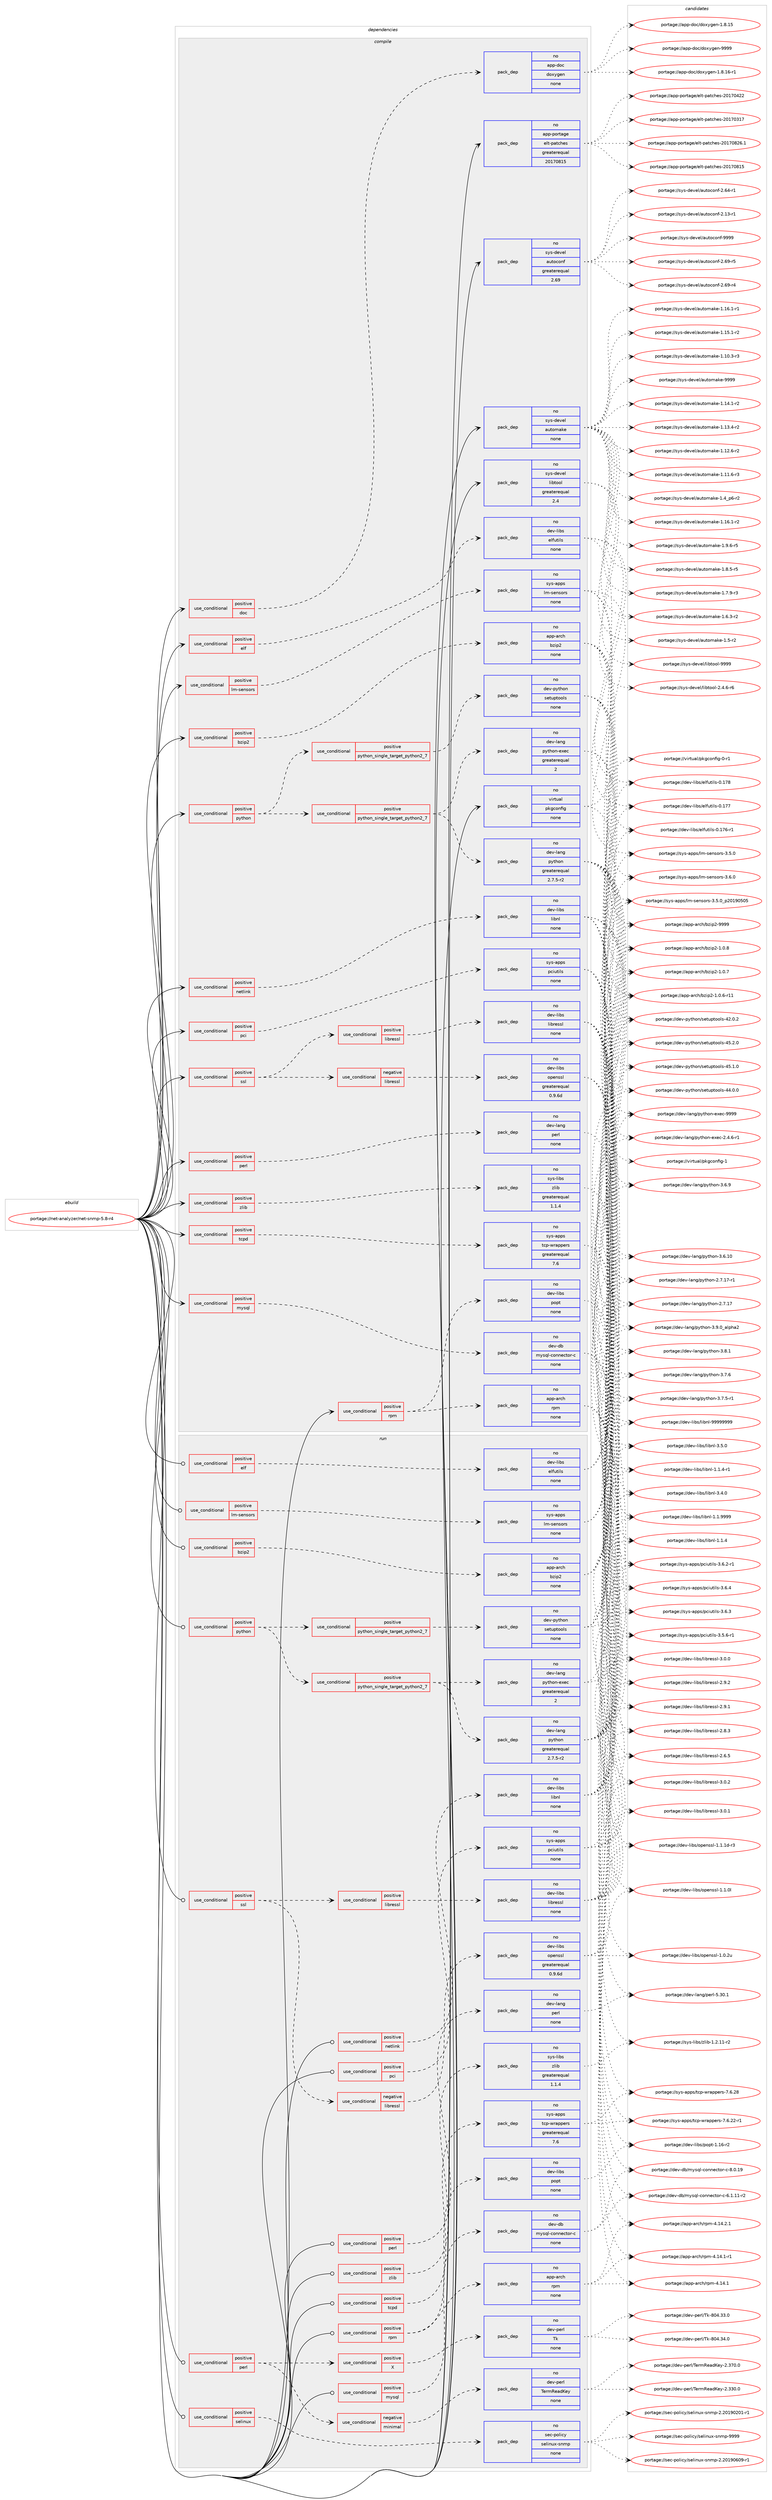 digraph prolog {

# *************
# Graph options
# *************

newrank=true;
concentrate=true;
compound=true;
graph [rankdir=LR,fontname=Helvetica,fontsize=10,ranksep=1.5];#, ranksep=2.5, nodesep=0.2];
edge  [arrowhead=vee];
node  [fontname=Helvetica,fontsize=10];

# **********
# The ebuild
# **********

subgraph cluster_leftcol {
color=gray;
rank=same;
label=<<i>ebuild</i>>;
id [label="portage://net-analyzer/net-snmp-5.8-r4", color=red, width=4, href="../net-analyzer/net-snmp-5.8-r4.svg"];
}

# ****************
# The dependencies
# ****************

subgraph cluster_midcol {
color=gray;
label=<<i>dependencies</i>>;
subgraph cluster_compile {
fillcolor="#eeeeee";
style=filled;
label=<<i>compile</i>>;
subgraph cond23680 {
dependency102732 [label=<<TABLE BORDER="0" CELLBORDER="1" CELLSPACING="0" CELLPADDING="4"><TR><TD ROWSPAN="3" CELLPADDING="10">use_conditional</TD></TR><TR><TD>positive</TD></TR><TR><TD>bzip2</TD></TR></TABLE>>, shape=none, color=red];
subgraph pack77183 {
dependency102733 [label=<<TABLE BORDER="0" CELLBORDER="1" CELLSPACING="0" CELLPADDING="4" WIDTH="220"><TR><TD ROWSPAN="6" CELLPADDING="30">pack_dep</TD></TR><TR><TD WIDTH="110">no</TD></TR><TR><TD>app-arch</TD></TR><TR><TD>bzip2</TD></TR><TR><TD>none</TD></TR><TR><TD></TD></TR></TABLE>>, shape=none, color=blue];
}
dependency102732:e -> dependency102733:w [weight=20,style="dashed",arrowhead="vee"];
}
id:e -> dependency102732:w [weight=20,style="solid",arrowhead="vee"];
subgraph cond23681 {
dependency102734 [label=<<TABLE BORDER="0" CELLBORDER="1" CELLSPACING="0" CELLPADDING="4"><TR><TD ROWSPAN="3" CELLPADDING="10">use_conditional</TD></TR><TR><TD>positive</TD></TR><TR><TD>doc</TD></TR></TABLE>>, shape=none, color=red];
subgraph pack77184 {
dependency102735 [label=<<TABLE BORDER="0" CELLBORDER="1" CELLSPACING="0" CELLPADDING="4" WIDTH="220"><TR><TD ROWSPAN="6" CELLPADDING="30">pack_dep</TD></TR><TR><TD WIDTH="110">no</TD></TR><TR><TD>app-doc</TD></TR><TR><TD>doxygen</TD></TR><TR><TD>none</TD></TR><TR><TD></TD></TR></TABLE>>, shape=none, color=blue];
}
dependency102734:e -> dependency102735:w [weight=20,style="dashed",arrowhead="vee"];
}
id:e -> dependency102734:w [weight=20,style="solid",arrowhead="vee"];
subgraph cond23682 {
dependency102736 [label=<<TABLE BORDER="0" CELLBORDER="1" CELLSPACING="0" CELLPADDING="4"><TR><TD ROWSPAN="3" CELLPADDING="10">use_conditional</TD></TR><TR><TD>positive</TD></TR><TR><TD>elf</TD></TR></TABLE>>, shape=none, color=red];
subgraph pack77185 {
dependency102737 [label=<<TABLE BORDER="0" CELLBORDER="1" CELLSPACING="0" CELLPADDING="4" WIDTH="220"><TR><TD ROWSPAN="6" CELLPADDING="30">pack_dep</TD></TR><TR><TD WIDTH="110">no</TD></TR><TR><TD>dev-libs</TD></TR><TR><TD>elfutils</TD></TR><TR><TD>none</TD></TR><TR><TD></TD></TR></TABLE>>, shape=none, color=blue];
}
dependency102736:e -> dependency102737:w [weight=20,style="dashed",arrowhead="vee"];
}
id:e -> dependency102736:w [weight=20,style="solid",arrowhead="vee"];
subgraph cond23683 {
dependency102738 [label=<<TABLE BORDER="0" CELLBORDER="1" CELLSPACING="0" CELLPADDING="4"><TR><TD ROWSPAN="3" CELLPADDING="10">use_conditional</TD></TR><TR><TD>positive</TD></TR><TR><TD>lm-sensors</TD></TR></TABLE>>, shape=none, color=red];
subgraph pack77186 {
dependency102739 [label=<<TABLE BORDER="0" CELLBORDER="1" CELLSPACING="0" CELLPADDING="4" WIDTH="220"><TR><TD ROWSPAN="6" CELLPADDING="30">pack_dep</TD></TR><TR><TD WIDTH="110">no</TD></TR><TR><TD>sys-apps</TD></TR><TR><TD>lm-sensors</TD></TR><TR><TD>none</TD></TR><TR><TD></TD></TR></TABLE>>, shape=none, color=blue];
}
dependency102738:e -> dependency102739:w [weight=20,style="dashed",arrowhead="vee"];
}
id:e -> dependency102738:w [weight=20,style="solid",arrowhead="vee"];
subgraph cond23684 {
dependency102740 [label=<<TABLE BORDER="0" CELLBORDER="1" CELLSPACING="0" CELLPADDING="4"><TR><TD ROWSPAN="3" CELLPADDING="10">use_conditional</TD></TR><TR><TD>positive</TD></TR><TR><TD>mysql</TD></TR></TABLE>>, shape=none, color=red];
subgraph pack77187 {
dependency102741 [label=<<TABLE BORDER="0" CELLBORDER="1" CELLSPACING="0" CELLPADDING="4" WIDTH="220"><TR><TD ROWSPAN="6" CELLPADDING="30">pack_dep</TD></TR><TR><TD WIDTH="110">no</TD></TR><TR><TD>dev-db</TD></TR><TR><TD>mysql-connector-c</TD></TR><TR><TD>none</TD></TR><TR><TD></TD></TR></TABLE>>, shape=none, color=blue];
}
dependency102740:e -> dependency102741:w [weight=20,style="dashed",arrowhead="vee"];
}
id:e -> dependency102740:w [weight=20,style="solid",arrowhead="vee"];
subgraph cond23685 {
dependency102742 [label=<<TABLE BORDER="0" CELLBORDER="1" CELLSPACING="0" CELLPADDING="4"><TR><TD ROWSPAN="3" CELLPADDING="10">use_conditional</TD></TR><TR><TD>positive</TD></TR><TR><TD>netlink</TD></TR></TABLE>>, shape=none, color=red];
subgraph pack77188 {
dependency102743 [label=<<TABLE BORDER="0" CELLBORDER="1" CELLSPACING="0" CELLPADDING="4" WIDTH="220"><TR><TD ROWSPAN="6" CELLPADDING="30">pack_dep</TD></TR><TR><TD WIDTH="110">no</TD></TR><TR><TD>dev-libs</TD></TR><TR><TD>libnl</TD></TR><TR><TD>none</TD></TR><TR><TD></TD></TR></TABLE>>, shape=none, color=blue];
}
dependency102742:e -> dependency102743:w [weight=20,style="dashed",arrowhead="vee"];
}
id:e -> dependency102742:w [weight=20,style="solid",arrowhead="vee"];
subgraph cond23686 {
dependency102744 [label=<<TABLE BORDER="0" CELLBORDER="1" CELLSPACING="0" CELLPADDING="4"><TR><TD ROWSPAN="3" CELLPADDING="10">use_conditional</TD></TR><TR><TD>positive</TD></TR><TR><TD>pci</TD></TR></TABLE>>, shape=none, color=red];
subgraph pack77189 {
dependency102745 [label=<<TABLE BORDER="0" CELLBORDER="1" CELLSPACING="0" CELLPADDING="4" WIDTH="220"><TR><TD ROWSPAN="6" CELLPADDING="30">pack_dep</TD></TR><TR><TD WIDTH="110">no</TD></TR><TR><TD>sys-apps</TD></TR><TR><TD>pciutils</TD></TR><TR><TD>none</TD></TR><TR><TD></TD></TR></TABLE>>, shape=none, color=blue];
}
dependency102744:e -> dependency102745:w [weight=20,style="dashed",arrowhead="vee"];
}
id:e -> dependency102744:w [weight=20,style="solid",arrowhead="vee"];
subgraph cond23687 {
dependency102746 [label=<<TABLE BORDER="0" CELLBORDER="1" CELLSPACING="0" CELLPADDING="4"><TR><TD ROWSPAN="3" CELLPADDING="10">use_conditional</TD></TR><TR><TD>positive</TD></TR><TR><TD>perl</TD></TR></TABLE>>, shape=none, color=red];
subgraph pack77190 {
dependency102747 [label=<<TABLE BORDER="0" CELLBORDER="1" CELLSPACING="0" CELLPADDING="4" WIDTH="220"><TR><TD ROWSPAN="6" CELLPADDING="30">pack_dep</TD></TR><TR><TD WIDTH="110">no</TD></TR><TR><TD>dev-lang</TD></TR><TR><TD>perl</TD></TR><TR><TD>none</TD></TR><TR><TD></TD></TR></TABLE>>, shape=none, color=blue];
}
dependency102746:e -> dependency102747:w [weight=20,style="dashed",arrowhead="vee"];
}
id:e -> dependency102746:w [weight=20,style="solid",arrowhead="vee"];
subgraph cond23688 {
dependency102748 [label=<<TABLE BORDER="0" CELLBORDER="1" CELLSPACING="0" CELLPADDING="4"><TR><TD ROWSPAN="3" CELLPADDING="10">use_conditional</TD></TR><TR><TD>positive</TD></TR><TR><TD>python</TD></TR></TABLE>>, shape=none, color=red];
subgraph cond23689 {
dependency102749 [label=<<TABLE BORDER="0" CELLBORDER="1" CELLSPACING="0" CELLPADDING="4"><TR><TD ROWSPAN="3" CELLPADDING="10">use_conditional</TD></TR><TR><TD>positive</TD></TR><TR><TD>python_single_target_python2_7</TD></TR></TABLE>>, shape=none, color=red];
subgraph pack77191 {
dependency102750 [label=<<TABLE BORDER="0" CELLBORDER="1" CELLSPACING="0" CELLPADDING="4" WIDTH="220"><TR><TD ROWSPAN="6" CELLPADDING="30">pack_dep</TD></TR><TR><TD WIDTH="110">no</TD></TR><TR><TD>dev-python</TD></TR><TR><TD>setuptools</TD></TR><TR><TD>none</TD></TR><TR><TD></TD></TR></TABLE>>, shape=none, color=blue];
}
dependency102749:e -> dependency102750:w [weight=20,style="dashed",arrowhead="vee"];
}
dependency102748:e -> dependency102749:w [weight=20,style="dashed",arrowhead="vee"];
subgraph cond23690 {
dependency102751 [label=<<TABLE BORDER="0" CELLBORDER="1" CELLSPACING="0" CELLPADDING="4"><TR><TD ROWSPAN="3" CELLPADDING="10">use_conditional</TD></TR><TR><TD>positive</TD></TR><TR><TD>python_single_target_python2_7</TD></TR></TABLE>>, shape=none, color=red];
subgraph pack77192 {
dependency102752 [label=<<TABLE BORDER="0" CELLBORDER="1" CELLSPACING="0" CELLPADDING="4" WIDTH="220"><TR><TD ROWSPAN="6" CELLPADDING="30">pack_dep</TD></TR><TR><TD WIDTH="110">no</TD></TR><TR><TD>dev-lang</TD></TR><TR><TD>python</TD></TR><TR><TD>greaterequal</TD></TR><TR><TD>2.7.5-r2</TD></TR></TABLE>>, shape=none, color=blue];
}
dependency102751:e -> dependency102752:w [weight=20,style="dashed",arrowhead="vee"];
subgraph pack77193 {
dependency102753 [label=<<TABLE BORDER="0" CELLBORDER="1" CELLSPACING="0" CELLPADDING="4" WIDTH="220"><TR><TD ROWSPAN="6" CELLPADDING="30">pack_dep</TD></TR><TR><TD WIDTH="110">no</TD></TR><TR><TD>dev-lang</TD></TR><TR><TD>python-exec</TD></TR><TR><TD>greaterequal</TD></TR><TR><TD>2</TD></TR></TABLE>>, shape=none, color=blue];
}
dependency102751:e -> dependency102753:w [weight=20,style="dashed",arrowhead="vee"];
}
dependency102748:e -> dependency102751:w [weight=20,style="dashed",arrowhead="vee"];
}
id:e -> dependency102748:w [weight=20,style="solid",arrowhead="vee"];
subgraph cond23691 {
dependency102754 [label=<<TABLE BORDER="0" CELLBORDER="1" CELLSPACING="0" CELLPADDING="4"><TR><TD ROWSPAN="3" CELLPADDING="10">use_conditional</TD></TR><TR><TD>positive</TD></TR><TR><TD>rpm</TD></TR></TABLE>>, shape=none, color=red];
subgraph pack77194 {
dependency102755 [label=<<TABLE BORDER="0" CELLBORDER="1" CELLSPACING="0" CELLPADDING="4" WIDTH="220"><TR><TD ROWSPAN="6" CELLPADDING="30">pack_dep</TD></TR><TR><TD WIDTH="110">no</TD></TR><TR><TD>app-arch</TD></TR><TR><TD>rpm</TD></TR><TR><TD>none</TD></TR><TR><TD></TD></TR></TABLE>>, shape=none, color=blue];
}
dependency102754:e -> dependency102755:w [weight=20,style="dashed",arrowhead="vee"];
subgraph pack77195 {
dependency102756 [label=<<TABLE BORDER="0" CELLBORDER="1" CELLSPACING="0" CELLPADDING="4" WIDTH="220"><TR><TD ROWSPAN="6" CELLPADDING="30">pack_dep</TD></TR><TR><TD WIDTH="110">no</TD></TR><TR><TD>dev-libs</TD></TR><TR><TD>popt</TD></TR><TR><TD>none</TD></TR><TR><TD></TD></TR></TABLE>>, shape=none, color=blue];
}
dependency102754:e -> dependency102756:w [weight=20,style="dashed",arrowhead="vee"];
}
id:e -> dependency102754:w [weight=20,style="solid",arrowhead="vee"];
subgraph cond23692 {
dependency102757 [label=<<TABLE BORDER="0" CELLBORDER="1" CELLSPACING="0" CELLPADDING="4"><TR><TD ROWSPAN="3" CELLPADDING="10">use_conditional</TD></TR><TR><TD>positive</TD></TR><TR><TD>ssl</TD></TR></TABLE>>, shape=none, color=red];
subgraph cond23693 {
dependency102758 [label=<<TABLE BORDER="0" CELLBORDER="1" CELLSPACING="0" CELLPADDING="4"><TR><TD ROWSPAN="3" CELLPADDING="10">use_conditional</TD></TR><TR><TD>negative</TD></TR><TR><TD>libressl</TD></TR></TABLE>>, shape=none, color=red];
subgraph pack77196 {
dependency102759 [label=<<TABLE BORDER="0" CELLBORDER="1" CELLSPACING="0" CELLPADDING="4" WIDTH="220"><TR><TD ROWSPAN="6" CELLPADDING="30">pack_dep</TD></TR><TR><TD WIDTH="110">no</TD></TR><TR><TD>dev-libs</TD></TR><TR><TD>openssl</TD></TR><TR><TD>greaterequal</TD></TR><TR><TD>0.9.6d</TD></TR></TABLE>>, shape=none, color=blue];
}
dependency102758:e -> dependency102759:w [weight=20,style="dashed",arrowhead="vee"];
}
dependency102757:e -> dependency102758:w [weight=20,style="dashed",arrowhead="vee"];
subgraph cond23694 {
dependency102760 [label=<<TABLE BORDER="0" CELLBORDER="1" CELLSPACING="0" CELLPADDING="4"><TR><TD ROWSPAN="3" CELLPADDING="10">use_conditional</TD></TR><TR><TD>positive</TD></TR><TR><TD>libressl</TD></TR></TABLE>>, shape=none, color=red];
subgraph pack77197 {
dependency102761 [label=<<TABLE BORDER="0" CELLBORDER="1" CELLSPACING="0" CELLPADDING="4" WIDTH="220"><TR><TD ROWSPAN="6" CELLPADDING="30">pack_dep</TD></TR><TR><TD WIDTH="110">no</TD></TR><TR><TD>dev-libs</TD></TR><TR><TD>libressl</TD></TR><TR><TD>none</TD></TR><TR><TD></TD></TR></TABLE>>, shape=none, color=blue];
}
dependency102760:e -> dependency102761:w [weight=20,style="dashed",arrowhead="vee"];
}
dependency102757:e -> dependency102760:w [weight=20,style="dashed",arrowhead="vee"];
}
id:e -> dependency102757:w [weight=20,style="solid",arrowhead="vee"];
subgraph cond23695 {
dependency102762 [label=<<TABLE BORDER="0" CELLBORDER="1" CELLSPACING="0" CELLPADDING="4"><TR><TD ROWSPAN="3" CELLPADDING="10">use_conditional</TD></TR><TR><TD>positive</TD></TR><TR><TD>tcpd</TD></TR></TABLE>>, shape=none, color=red];
subgraph pack77198 {
dependency102763 [label=<<TABLE BORDER="0" CELLBORDER="1" CELLSPACING="0" CELLPADDING="4" WIDTH="220"><TR><TD ROWSPAN="6" CELLPADDING="30">pack_dep</TD></TR><TR><TD WIDTH="110">no</TD></TR><TR><TD>sys-apps</TD></TR><TR><TD>tcp-wrappers</TD></TR><TR><TD>greaterequal</TD></TR><TR><TD>7.6</TD></TR></TABLE>>, shape=none, color=blue];
}
dependency102762:e -> dependency102763:w [weight=20,style="dashed",arrowhead="vee"];
}
id:e -> dependency102762:w [weight=20,style="solid",arrowhead="vee"];
subgraph cond23696 {
dependency102764 [label=<<TABLE BORDER="0" CELLBORDER="1" CELLSPACING="0" CELLPADDING="4"><TR><TD ROWSPAN="3" CELLPADDING="10">use_conditional</TD></TR><TR><TD>positive</TD></TR><TR><TD>zlib</TD></TR></TABLE>>, shape=none, color=red];
subgraph pack77199 {
dependency102765 [label=<<TABLE BORDER="0" CELLBORDER="1" CELLSPACING="0" CELLPADDING="4" WIDTH="220"><TR><TD ROWSPAN="6" CELLPADDING="30">pack_dep</TD></TR><TR><TD WIDTH="110">no</TD></TR><TR><TD>sys-libs</TD></TR><TR><TD>zlib</TD></TR><TR><TD>greaterequal</TD></TR><TR><TD>1.1.4</TD></TR></TABLE>>, shape=none, color=blue];
}
dependency102764:e -> dependency102765:w [weight=20,style="dashed",arrowhead="vee"];
}
id:e -> dependency102764:w [weight=20,style="solid",arrowhead="vee"];
subgraph pack77200 {
dependency102766 [label=<<TABLE BORDER="0" CELLBORDER="1" CELLSPACING="0" CELLPADDING="4" WIDTH="220"><TR><TD ROWSPAN="6" CELLPADDING="30">pack_dep</TD></TR><TR><TD WIDTH="110">no</TD></TR><TR><TD>app-portage</TD></TR><TR><TD>elt-patches</TD></TR><TR><TD>greaterequal</TD></TR><TR><TD>20170815</TD></TR></TABLE>>, shape=none, color=blue];
}
id:e -> dependency102766:w [weight=20,style="solid",arrowhead="vee"];
subgraph pack77201 {
dependency102767 [label=<<TABLE BORDER="0" CELLBORDER="1" CELLSPACING="0" CELLPADDING="4" WIDTH="220"><TR><TD ROWSPAN="6" CELLPADDING="30">pack_dep</TD></TR><TR><TD WIDTH="110">no</TD></TR><TR><TD>sys-devel</TD></TR><TR><TD>autoconf</TD></TR><TR><TD>greaterequal</TD></TR><TR><TD>2.69</TD></TR></TABLE>>, shape=none, color=blue];
}
id:e -> dependency102767:w [weight=20,style="solid",arrowhead="vee"];
subgraph pack77202 {
dependency102768 [label=<<TABLE BORDER="0" CELLBORDER="1" CELLSPACING="0" CELLPADDING="4" WIDTH="220"><TR><TD ROWSPAN="6" CELLPADDING="30">pack_dep</TD></TR><TR><TD WIDTH="110">no</TD></TR><TR><TD>sys-devel</TD></TR><TR><TD>automake</TD></TR><TR><TD>none</TD></TR><TR><TD></TD></TR></TABLE>>, shape=none, color=blue];
}
id:e -> dependency102768:w [weight=20,style="solid",arrowhead="vee"];
subgraph pack77203 {
dependency102769 [label=<<TABLE BORDER="0" CELLBORDER="1" CELLSPACING="0" CELLPADDING="4" WIDTH="220"><TR><TD ROWSPAN="6" CELLPADDING="30">pack_dep</TD></TR><TR><TD WIDTH="110">no</TD></TR><TR><TD>sys-devel</TD></TR><TR><TD>libtool</TD></TR><TR><TD>greaterequal</TD></TR><TR><TD>2.4</TD></TR></TABLE>>, shape=none, color=blue];
}
id:e -> dependency102769:w [weight=20,style="solid",arrowhead="vee"];
subgraph pack77204 {
dependency102770 [label=<<TABLE BORDER="0" CELLBORDER="1" CELLSPACING="0" CELLPADDING="4" WIDTH="220"><TR><TD ROWSPAN="6" CELLPADDING="30">pack_dep</TD></TR><TR><TD WIDTH="110">no</TD></TR><TR><TD>virtual</TD></TR><TR><TD>pkgconfig</TD></TR><TR><TD>none</TD></TR><TR><TD></TD></TR></TABLE>>, shape=none, color=blue];
}
id:e -> dependency102770:w [weight=20,style="solid",arrowhead="vee"];
}
subgraph cluster_compileandrun {
fillcolor="#eeeeee";
style=filled;
label=<<i>compile and run</i>>;
}
subgraph cluster_run {
fillcolor="#eeeeee";
style=filled;
label=<<i>run</i>>;
subgraph cond23697 {
dependency102771 [label=<<TABLE BORDER="0" CELLBORDER="1" CELLSPACING="0" CELLPADDING="4"><TR><TD ROWSPAN="3" CELLPADDING="10">use_conditional</TD></TR><TR><TD>positive</TD></TR><TR><TD>bzip2</TD></TR></TABLE>>, shape=none, color=red];
subgraph pack77205 {
dependency102772 [label=<<TABLE BORDER="0" CELLBORDER="1" CELLSPACING="0" CELLPADDING="4" WIDTH="220"><TR><TD ROWSPAN="6" CELLPADDING="30">pack_dep</TD></TR><TR><TD WIDTH="110">no</TD></TR><TR><TD>app-arch</TD></TR><TR><TD>bzip2</TD></TR><TR><TD>none</TD></TR><TR><TD></TD></TR></TABLE>>, shape=none, color=blue];
}
dependency102771:e -> dependency102772:w [weight=20,style="dashed",arrowhead="vee"];
}
id:e -> dependency102771:w [weight=20,style="solid",arrowhead="odot"];
subgraph cond23698 {
dependency102773 [label=<<TABLE BORDER="0" CELLBORDER="1" CELLSPACING="0" CELLPADDING="4"><TR><TD ROWSPAN="3" CELLPADDING="10">use_conditional</TD></TR><TR><TD>positive</TD></TR><TR><TD>elf</TD></TR></TABLE>>, shape=none, color=red];
subgraph pack77206 {
dependency102774 [label=<<TABLE BORDER="0" CELLBORDER="1" CELLSPACING="0" CELLPADDING="4" WIDTH="220"><TR><TD ROWSPAN="6" CELLPADDING="30">pack_dep</TD></TR><TR><TD WIDTH="110">no</TD></TR><TR><TD>dev-libs</TD></TR><TR><TD>elfutils</TD></TR><TR><TD>none</TD></TR><TR><TD></TD></TR></TABLE>>, shape=none, color=blue];
}
dependency102773:e -> dependency102774:w [weight=20,style="dashed",arrowhead="vee"];
}
id:e -> dependency102773:w [weight=20,style="solid",arrowhead="odot"];
subgraph cond23699 {
dependency102775 [label=<<TABLE BORDER="0" CELLBORDER="1" CELLSPACING="0" CELLPADDING="4"><TR><TD ROWSPAN="3" CELLPADDING="10">use_conditional</TD></TR><TR><TD>positive</TD></TR><TR><TD>lm-sensors</TD></TR></TABLE>>, shape=none, color=red];
subgraph pack77207 {
dependency102776 [label=<<TABLE BORDER="0" CELLBORDER="1" CELLSPACING="0" CELLPADDING="4" WIDTH="220"><TR><TD ROWSPAN="6" CELLPADDING="30">pack_dep</TD></TR><TR><TD WIDTH="110">no</TD></TR><TR><TD>sys-apps</TD></TR><TR><TD>lm-sensors</TD></TR><TR><TD>none</TD></TR><TR><TD></TD></TR></TABLE>>, shape=none, color=blue];
}
dependency102775:e -> dependency102776:w [weight=20,style="dashed",arrowhead="vee"];
}
id:e -> dependency102775:w [weight=20,style="solid",arrowhead="odot"];
subgraph cond23700 {
dependency102777 [label=<<TABLE BORDER="0" CELLBORDER="1" CELLSPACING="0" CELLPADDING="4"><TR><TD ROWSPAN="3" CELLPADDING="10">use_conditional</TD></TR><TR><TD>positive</TD></TR><TR><TD>mysql</TD></TR></TABLE>>, shape=none, color=red];
subgraph pack77208 {
dependency102778 [label=<<TABLE BORDER="0" CELLBORDER="1" CELLSPACING="0" CELLPADDING="4" WIDTH="220"><TR><TD ROWSPAN="6" CELLPADDING="30">pack_dep</TD></TR><TR><TD WIDTH="110">no</TD></TR><TR><TD>dev-db</TD></TR><TR><TD>mysql-connector-c</TD></TR><TR><TD>none</TD></TR><TR><TD></TD></TR></TABLE>>, shape=none, color=blue];
}
dependency102777:e -> dependency102778:w [weight=20,style="dashed",arrowhead="vee"];
}
id:e -> dependency102777:w [weight=20,style="solid",arrowhead="odot"];
subgraph cond23701 {
dependency102779 [label=<<TABLE BORDER="0" CELLBORDER="1" CELLSPACING="0" CELLPADDING="4"><TR><TD ROWSPAN="3" CELLPADDING="10">use_conditional</TD></TR><TR><TD>positive</TD></TR><TR><TD>netlink</TD></TR></TABLE>>, shape=none, color=red];
subgraph pack77209 {
dependency102780 [label=<<TABLE BORDER="0" CELLBORDER="1" CELLSPACING="0" CELLPADDING="4" WIDTH="220"><TR><TD ROWSPAN="6" CELLPADDING="30">pack_dep</TD></TR><TR><TD WIDTH="110">no</TD></TR><TR><TD>dev-libs</TD></TR><TR><TD>libnl</TD></TR><TR><TD>none</TD></TR><TR><TD></TD></TR></TABLE>>, shape=none, color=blue];
}
dependency102779:e -> dependency102780:w [weight=20,style="dashed",arrowhead="vee"];
}
id:e -> dependency102779:w [weight=20,style="solid",arrowhead="odot"];
subgraph cond23702 {
dependency102781 [label=<<TABLE BORDER="0" CELLBORDER="1" CELLSPACING="0" CELLPADDING="4"><TR><TD ROWSPAN="3" CELLPADDING="10">use_conditional</TD></TR><TR><TD>positive</TD></TR><TR><TD>pci</TD></TR></TABLE>>, shape=none, color=red];
subgraph pack77210 {
dependency102782 [label=<<TABLE BORDER="0" CELLBORDER="1" CELLSPACING="0" CELLPADDING="4" WIDTH="220"><TR><TD ROWSPAN="6" CELLPADDING="30">pack_dep</TD></TR><TR><TD WIDTH="110">no</TD></TR><TR><TD>sys-apps</TD></TR><TR><TD>pciutils</TD></TR><TR><TD>none</TD></TR><TR><TD></TD></TR></TABLE>>, shape=none, color=blue];
}
dependency102781:e -> dependency102782:w [weight=20,style="dashed",arrowhead="vee"];
}
id:e -> dependency102781:w [weight=20,style="solid",arrowhead="odot"];
subgraph cond23703 {
dependency102783 [label=<<TABLE BORDER="0" CELLBORDER="1" CELLSPACING="0" CELLPADDING="4"><TR><TD ROWSPAN="3" CELLPADDING="10">use_conditional</TD></TR><TR><TD>positive</TD></TR><TR><TD>perl</TD></TR></TABLE>>, shape=none, color=red];
subgraph cond23704 {
dependency102784 [label=<<TABLE BORDER="0" CELLBORDER="1" CELLSPACING="0" CELLPADDING="4"><TR><TD ROWSPAN="3" CELLPADDING="10">use_conditional</TD></TR><TR><TD>positive</TD></TR><TR><TD>X</TD></TR></TABLE>>, shape=none, color=red];
subgraph pack77211 {
dependency102785 [label=<<TABLE BORDER="0" CELLBORDER="1" CELLSPACING="0" CELLPADDING="4" WIDTH="220"><TR><TD ROWSPAN="6" CELLPADDING="30">pack_dep</TD></TR><TR><TD WIDTH="110">no</TD></TR><TR><TD>dev-perl</TD></TR><TR><TD>Tk</TD></TR><TR><TD>none</TD></TR><TR><TD></TD></TR></TABLE>>, shape=none, color=blue];
}
dependency102784:e -> dependency102785:w [weight=20,style="dashed",arrowhead="vee"];
}
dependency102783:e -> dependency102784:w [weight=20,style="dashed",arrowhead="vee"];
subgraph cond23705 {
dependency102786 [label=<<TABLE BORDER="0" CELLBORDER="1" CELLSPACING="0" CELLPADDING="4"><TR><TD ROWSPAN="3" CELLPADDING="10">use_conditional</TD></TR><TR><TD>negative</TD></TR><TR><TD>minimal</TD></TR></TABLE>>, shape=none, color=red];
subgraph pack77212 {
dependency102787 [label=<<TABLE BORDER="0" CELLBORDER="1" CELLSPACING="0" CELLPADDING="4" WIDTH="220"><TR><TD ROWSPAN="6" CELLPADDING="30">pack_dep</TD></TR><TR><TD WIDTH="110">no</TD></TR><TR><TD>dev-perl</TD></TR><TR><TD>TermReadKey</TD></TR><TR><TD>none</TD></TR><TR><TD></TD></TR></TABLE>>, shape=none, color=blue];
}
dependency102786:e -> dependency102787:w [weight=20,style="dashed",arrowhead="vee"];
}
dependency102783:e -> dependency102786:w [weight=20,style="dashed",arrowhead="vee"];
}
id:e -> dependency102783:w [weight=20,style="solid",arrowhead="odot"];
subgraph cond23706 {
dependency102788 [label=<<TABLE BORDER="0" CELLBORDER="1" CELLSPACING="0" CELLPADDING="4"><TR><TD ROWSPAN="3" CELLPADDING="10">use_conditional</TD></TR><TR><TD>positive</TD></TR><TR><TD>perl</TD></TR></TABLE>>, shape=none, color=red];
subgraph pack77213 {
dependency102789 [label=<<TABLE BORDER="0" CELLBORDER="1" CELLSPACING="0" CELLPADDING="4" WIDTH="220"><TR><TD ROWSPAN="6" CELLPADDING="30">pack_dep</TD></TR><TR><TD WIDTH="110">no</TD></TR><TR><TD>dev-lang</TD></TR><TR><TD>perl</TD></TR><TR><TD>none</TD></TR><TR><TD></TD></TR></TABLE>>, shape=none, color=blue];
}
dependency102788:e -> dependency102789:w [weight=20,style="dashed",arrowhead="vee"];
}
id:e -> dependency102788:w [weight=20,style="solid",arrowhead="odot"];
subgraph cond23707 {
dependency102790 [label=<<TABLE BORDER="0" CELLBORDER="1" CELLSPACING="0" CELLPADDING="4"><TR><TD ROWSPAN="3" CELLPADDING="10">use_conditional</TD></TR><TR><TD>positive</TD></TR><TR><TD>python</TD></TR></TABLE>>, shape=none, color=red];
subgraph cond23708 {
dependency102791 [label=<<TABLE BORDER="0" CELLBORDER="1" CELLSPACING="0" CELLPADDING="4"><TR><TD ROWSPAN="3" CELLPADDING="10">use_conditional</TD></TR><TR><TD>positive</TD></TR><TR><TD>python_single_target_python2_7</TD></TR></TABLE>>, shape=none, color=red];
subgraph pack77214 {
dependency102792 [label=<<TABLE BORDER="0" CELLBORDER="1" CELLSPACING="0" CELLPADDING="4" WIDTH="220"><TR><TD ROWSPAN="6" CELLPADDING="30">pack_dep</TD></TR><TR><TD WIDTH="110">no</TD></TR><TR><TD>dev-python</TD></TR><TR><TD>setuptools</TD></TR><TR><TD>none</TD></TR><TR><TD></TD></TR></TABLE>>, shape=none, color=blue];
}
dependency102791:e -> dependency102792:w [weight=20,style="dashed",arrowhead="vee"];
}
dependency102790:e -> dependency102791:w [weight=20,style="dashed",arrowhead="vee"];
subgraph cond23709 {
dependency102793 [label=<<TABLE BORDER="0" CELLBORDER="1" CELLSPACING="0" CELLPADDING="4"><TR><TD ROWSPAN="3" CELLPADDING="10">use_conditional</TD></TR><TR><TD>positive</TD></TR><TR><TD>python_single_target_python2_7</TD></TR></TABLE>>, shape=none, color=red];
subgraph pack77215 {
dependency102794 [label=<<TABLE BORDER="0" CELLBORDER="1" CELLSPACING="0" CELLPADDING="4" WIDTH="220"><TR><TD ROWSPAN="6" CELLPADDING="30">pack_dep</TD></TR><TR><TD WIDTH="110">no</TD></TR><TR><TD>dev-lang</TD></TR><TR><TD>python</TD></TR><TR><TD>greaterequal</TD></TR><TR><TD>2.7.5-r2</TD></TR></TABLE>>, shape=none, color=blue];
}
dependency102793:e -> dependency102794:w [weight=20,style="dashed",arrowhead="vee"];
subgraph pack77216 {
dependency102795 [label=<<TABLE BORDER="0" CELLBORDER="1" CELLSPACING="0" CELLPADDING="4" WIDTH="220"><TR><TD ROWSPAN="6" CELLPADDING="30">pack_dep</TD></TR><TR><TD WIDTH="110">no</TD></TR><TR><TD>dev-lang</TD></TR><TR><TD>python-exec</TD></TR><TR><TD>greaterequal</TD></TR><TR><TD>2</TD></TR></TABLE>>, shape=none, color=blue];
}
dependency102793:e -> dependency102795:w [weight=20,style="dashed",arrowhead="vee"];
}
dependency102790:e -> dependency102793:w [weight=20,style="dashed",arrowhead="vee"];
}
id:e -> dependency102790:w [weight=20,style="solid",arrowhead="odot"];
subgraph cond23710 {
dependency102796 [label=<<TABLE BORDER="0" CELLBORDER="1" CELLSPACING="0" CELLPADDING="4"><TR><TD ROWSPAN="3" CELLPADDING="10">use_conditional</TD></TR><TR><TD>positive</TD></TR><TR><TD>rpm</TD></TR></TABLE>>, shape=none, color=red];
subgraph pack77217 {
dependency102797 [label=<<TABLE BORDER="0" CELLBORDER="1" CELLSPACING="0" CELLPADDING="4" WIDTH="220"><TR><TD ROWSPAN="6" CELLPADDING="30">pack_dep</TD></TR><TR><TD WIDTH="110">no</TD></TR><TR><TD>app-arch</TD></TR><TR><TD>rpm</TD></TR><TR><TD>none</TD></TR><TR><TD></TD></TR></TABLE>>, shape=none, color=blue];
}
dependency102796:e -> dependency102797:w [weight=20,style="dashed",arrowhead="vee"];
subgraph pack77218 {
dependency102798 [label=<<TABLE BORDER="0" CELLBORDER="1" CELLSPACING="0" CELLPADDING="4" WIDTH="220"><TR><TD ROWSPAN="6" CELLPADDING="30">pack_dep</TD></TR><TR><TD WIDTH="110">no</TD></TR><TR><TD>dev-libs</TD></TR><TR><TD>popt</TD></TR><TR><TD>none</TD></TR><TR><TD></TD></TR></TABLE>>, shape=none, color=blue];
}
dependency102796:e -> dependency102798:w [weight=20,style="dashed",arrowhead="vee"];
}
id:e -> dependency102796:w [weight=20,style="solid",arrowhead="odot"];
subgraph cond23711 {
dependency102799 [label=<<TABLE BORDER="0" CELLBORDER="1" CELLSPACING="0" CELLPADDING="4"><TR><TD ROWSPAN="3" CELLPADDING="10">use_conditional</TD></TR><TR><TD>positive</TD></TR><TR><TD>selinux</TD></TR></TABLE>>, shape=none, color=red];
subgraph pack77219 {
dependency102800 [label=<<TABLE BORDER="0" CELLBORDER="1" CELLSPACING="0" CELLPADDING="4" WIDTH="220"><TR><TD ROWSPAN="6" CELLPADDING="30">pack_dep</TD></TR><TR><TD WIDTH="110">no</TD></TR><TR><TD>sec-policy</TD></TR><TR><TD>selinux-snmp</TD></TR><TR><TD>none</TD></TR><TR><TD></TD></TR></TABLE>>, shape=none, color=blue];
}
dependency102799:e -> dependency102800:w [weight=20,style="dashed",arrowhead="vee"];
}
id:e -> dependency102799:w [weight=20,style="solid",arrowhead="odot"];
subgraph cond23712 {
dependency102801 [label=<<TABLE BORDER="0" CELLBORDER="1" CELLSPACING="0" CELLPADDING="4"><TR><TD ROWSPAN="3" CELLPADDING="10">use_conditional</TD></TR><TR><TD>positive</TD></TR><TR><TD>ssl</TD></TR></TABLE>>, shape=none, color=red];
subgraph cond23713 {
dependency102802 [label=<<TABLE BORDER="0" CELLBORDER="1" CELLSPACING="0" CELLPADDING="4"><TR><TD ROWSPAN="3" CELLPADDING="10">use_conditional</TD></TR><TR><TD>negative</TD></TR><TR><TD>libressl</TD></TR></TABLE>>, shape=none, color=red];
subgraph pack77220 {
dependency102803 [label=<<TABLE BORDER="0" CELLBORDER="1" CELLSPACING="0" CELLPADDING="4" WIDTH="220"><TR><TD ROWSPAN="6" CELLPADDING="30">pack_dep</TD></TR><TR><TD WIDTH="110">no</TD></TR><TR><TD>dev-libs</TD></TR><TR><TD>openssl</TD></TR><TR><TD>greaterequal</TD></TR><TR><TD>0.9.6d</TD></TR></TABLE>>, shape=none, color=blue];
}
dependency102802:e -> dependency102803:w [weight=20,style="dashed",arrowhead="vee"];
}
dependency102801:e -> dependency102802:w [weight=20,style="dashed",arrowhead="vee"];
subgraph cond23714 {
dependency102804 [label=<<TABLE BORDER="0" CELLBORDER="1" CELLSPACING="0" CELLPADDING="4"><TR><TD ROWSPAN="3" CELLPADDING="10">use_conditional</TD></TR><TR><TD>positive</TD></TR><TR><TD>libressl</TD></TR></TABLE>>, shape=none, color=red];
subgraph pack77221 {
dependency102805 [label=<<TABLE BORDER="0" CELLBORDER="1" CELLSPACING="0" CELLPADDING="4" WIDTH="220"><TR><TD ROWSPAN="6" CELLPADDING="30">pack_dep</TD></TR><TR><TD WIDTH="110">no</TD></TR><TR><TD>dev-libs</TD></TR><TR><TD>libressl</TD></TR><TR><TD>none</TD></TR><TR><TD></TD></TR></TABLE>>, shape=none, color=blue];
}
dependency102804:e -> dependency102805:w [weight=20,style="dashed",arrowhead="vee"];
}
dependency102801:e -> dependency102804:w [weight=20,style="dashed",arrowhead="vee"];
}
id:e -> dependency102801:w [weight=20,style="solid",arrowhead="odot"];
subgraph cond23715 {
dependency102806 [label=<<TABLE BORDER="0" CELLBORDER="1" CELLSPACING="0" CELLPADDING="4"><TR><TD ROWSPAN="3" CELLPADDING="10">use_conditional</TD></TR><TR><TD>positive</TD></TR><TR><TD>tcpd</TD></TR></TABLE>>, shape=none, color=red];
subgraph pack77222 {
dependency102807 [label=<<TABLE BORDER="0" CELLBORDER="1" CELLSPACING="0" CELLPADDING="4" WIDTH="220"><TR><TD ROWSPAN="6" CELLPADDING="30">pack_dep</TD></TR><TR><TD WIDTH="110">no</TD></TR><TR><TD>sys-apps</TD></TR><TR><TD>tcp-wrappers</TD></TR><TR><TD>greaterequal</TD></TR><TR><TD>7.6</TD></TR></TABLE>>, shape=none, color=blue];
}
dependency102806:e -> dependency102807:w [weight=20,style="dashed",arrowhead="vee"];
}
id:e -> dependency102806:w [weight=20,style="solid",arrowhead="odot"];
subgraph cond23716 {
dependency102808 [label=<<TABLE BORDER="0" CELLBORDER="1" CELLSPACING="0" CELLPADDING="4"><TR><TD ROWSPAN="3" CELLPADDING="10">use_conditional</TD></TR><TR><TD>positive</TD></TR><TR><TD>zlib</TD></TR></TABLE>>, shape=none, color=red];
subgraph pack77223 {
dependency102809 [label=<<TABLE BORDER="0" CELLBORDER="1" CELLSPACING="0" CELLPADDING="4" WIDTH="220"><TR><TD ROWSPAN="6" CELLPADDING="30">pack_dep</TD></TR><TR><TD WIDTH="110">no</TD></TR><TR><TD>sys-libs</TD></TR><TR><TD>zlib</TD></TR><TR><TD>greaterequal</TD></TR><TR><TD>1.1.4</TD></TR></TABLE>>, shape=none, color=blue];
}
dependency102808:e -> dependency102809:w [weight=20,style="dashed",arrowhead="vee"];
}
id:e -> dependency102808:w [weight=20,style="solid",arrowhead="odot"];
}
}

# **************
# The candidates
# **************

subgraph cluster_choices {
rank=same;
color=gray;
label=<<i>candidates</i>>;

subgraph choice77183 {
color=black;
nodesep=1;
choice971121124597114991044798122105112504557575757 [label="portage://app-arch/bzip2-9999", color=red, width=4,href="../app-arch/bzip2-9999.svg"];
choice97112112459711499104479812210511250454946484656 [label="portage://app-arch/bzip2-1.0.8", color=red, width=4,href="../app-arch/bzip2-1.0.8.svg"];
choice97112112459711499104479812210511250454946484655 [label="portage://app-arch/bzip2-1.0.7", color=red, width=4,href="../app-arch/bzip2-1.0.7.svg"];
choice97112112459711499104479812210511250454946484654451144949 [label="portage://app-arch/bzip2-1.0.6-r11", color=red, width=4,href="../app-arch/bzip2-1.0.6-r11.svg"];
dependency102733:e -> choice971121124597114991044798122105112504557575757:w [style=dotted,weight="100"];
dependency102733:e -> choice97112112459711499104479812210511250454946484656:w [style=dotted,weight="100"];
dependency102733:e -> choice97112112459711499104479812210511250454946484655:w [style=dotted,weight="100"];
dependency102733:e -> choice97112112459711499104479812210511250454946484654451144949:w [style=dotted,weight="100"];
}
subgraph choice77184 {
color=black;
nodesep=1;
choice971121124510011199471001111201211031011104557575757 [label="portage://app-doc/doxygen-9999", color=red, width=4,href="../app-doc/doxygen-9999.svg"];
choice97112112451001119947100111120121103101110454946564649544511449 [label="portage://app-doc/doxygen-1.8.16-r1", color=red, width=4,href="../app-doc/doxygen-1.8.16-r1.svg"];
choice9711211245100111994710011112012110310111045494656464953 [label="portage://app-doc/doxygen-1.8.15", color=red, width=4,href="../app-doc/doxygen-1.8.15.svg"];
dependency102735:e -> choice971121124510011199471001111201211031011104557575757:w [style=dotted,weight="100"];
dependency102735:e -> choice97112112451001119947100111120121103101110454946564649544511449:w [style=dotted,weight="100"];
dependency102735:e -> choice9711211245100111994710011112012110310111045494656464953:w [style=dotted,weight="100"];
}
subgraph choice77185 {
color=black;
nodesep=1;
choice100101118451081059811547101108102117116105108115454846495556 [label="portage://dev-libs/elfutils-0.178", color=red, width=4,href="../dev-libs/elfutils-0.178.svg"];
choice100101118451081059811547101108102117116105108115454846495555 [label="portage://dev-libs/elfutils-0.177", color=red, width=4,href="../dev-libs/elfutils-0.177.svg"];
choice1001011184510810598115471011081021171161051081154548464955544511449 [label="portage://dev-libs/elfutils-0.176-r1", color=red, width=4,href="../dev-libs/elfutils-0.176-r1.svg"];
dependency102737:e -> choice100101118451081059811547101108102117116105108115454846495556:w [style=dotted,weight="100"];
dependency102737:e -> choice100101118451081059811547101108102117116105108115454846495555:w [style=dotted,weight="100"];
dependency102737:e -> choice1001011184510810598115471011081021171161051081154548464955544511449:w [style=dotted,weight="100"];
}
subgraph choice77186 {
color=black;
nodesep=1;
choice11512111545971121121154710810945115101110115111114115455146544648 [label="portage://sys-apps/lm-sensors-3.6.0", color=red, width=4,href="../sys-apps/lm-sensors-3.6.0.svg"];
choice11512111545971121121154710810945115101110115111114115455146534648951125048495748534853 [label="portage://sys-apps/lm-sensors-3.5.0_p20190505", color=red, width=4,href="../sys-apps/lm-sensors-3.5.0_p20190505.svg"];
choice11512111545971121121154710810945115101110115111114115455146534648 [label="portage://sys-apps/lm-sensors-3.5.0", color=red, width=4,href="../sys-apps/lm-sensors-3.5.0.svg"];
dependency102739:e -> choice11512111545971121121154710810945115101110115111114115455146544648:w [style=dotted,weight="100"];
dependency102739:e -> choice11512111545971121121154710810945115101110115111114115455146534648951125048495748534853:w [style=dotted,weight="100"];
dependency102739:e -> choice11512111545971121121154710810945115101110115111114115455146534648:w [style=dotted,weight="100"];
}
subgraph choice77187 {
color=black;
nodesep=1;
choice100101118451009847109121115113108459911111011010199116111114459945564648464957 [label="portage://dev-db/mysql-connector-c-8.0.19", color=red, width=4,href="../dev-db/mysql-connector-c-8.0.19.svg"];
choice1001011184510098471091211151131084599111110110101991161111144599455446494649494511450 [label="portage://dev-db/mysql-connector-c-6.1.11-r2", color=red, width=4,href="../dev-db/mysql-connector-c-6.1.11-r2.svg"];
dependency102741:e -> choice100101118451009847109121115113108459911111011010199116111114459945564648464957:w [style=dotted,weight="100"];
dependency102741:e -> choice1001011184510098471091211151131084599111110110101991161111144599455446494649494511450:w [style=dotted,weight="100"];
}
subgraph choice77188 {
color=black;
nodesep=1;
choice10010111845108105981154710810598110108455757575757575757 [label="portage://dev-libs/libnl-99999999", color=red, width=4,href="../dev-libs/libnl-99999999.svg"];
choice10010111845108105981154710810598110108455146534648 [label="portage://dev-libs/libnl-3.5.0", color=red, width=4,href="../dev-libs/libnl-3.5.0.svg"];
choice10010111845108105981154710810598110108455146524648 [label="portage://dev-libs/libnl-3.4.0", color=red, width=4,href="../dev-libs/libnl-3.4.0.svg"];
choice10010111845108105981154710810598110108454946494657575757 [label="portage://dev-libs/libnl-1.1.9999", color=red, width=4,href="../dev-libs/libnl-1.1.9999.svg"];
choice100101118451081059811547108105981101084549464946524511449 [label="portage://dev-libs/libnl-1.1.4-r1", color=red, width=4,href="../dev-libs/libnl-1.1.4-r1.svg"];
choice10010111845108105981154710810598110108454946494652 [label="portage://dev-libs/libnl-1.1.4", color=red, width=4,href="../dev-libs/libnl-1.1.4.svg"];
dependency102743:e -> choice10010111845108105981154710810598110108455757575757575757:w [style=dotted,weight="100"];
dependency102743:e -> choice10010111845108105981154710810598110108455146534648:w [style=dotted,weight="100"];
dependency102743:e -> choice10010111845108105981154710810598110108455146524648:w [style=dotted,weight="100"];
dependency102743:e -> choice10010111845108105981154710810598110108454946494657575757:w [style=dotted,weight="100"];
dependency102743:e -> choice100101118451081059811547108105981101084549464946524511449:w [style=dotted,weight="100"];
dependency102743:e -> choice10010111845108105981154710810598110108454946494652:w [style=dotted,weight="100"];
}
subgraph choice77189 {
color=black;
nodesep=1;
choice11512111545971121121154711299105117116105108115455146544652 [label="portage://sys-apps/pciutils-3.6.4", color=red, width=4,href="../sys-apps/pciutils-3.6.4.svg"];
choice11512111545971121121154711299105117116105108115455146544651 [label="portage://sys-apps/pciutils-3.6.3", color=red, width=4,href="../sys-apps/pciutils-3.6.3.svg"];
choice115121115459711211211547112991051171161051081154551465446504511449 [label="portage://sys-apps/pciutils-3.6.2-r1", color=red, width=4,href="../sys-apps/pciutils-3.6.2-r1.svg"];
choice115121115459711211211547112991051171161051081154551465346544511449 [label="portage://sys-apps/pciutils-3.5.6-r1", color=red, width=4,href="../sys-apps/pciutils-3.5.6-r1.svg"];
dependency102745:e -> choice11512111545971121121154711299105117116105108115455146544652:w [style=dotted,weight="100"];
dependency102745:e -> choice11512111545971121121154711299105117116105108115455146544651:w [style=dotted,weight="100"];
dependency102745:e -> choice115121115459711211211547112991051171161051081154551465446504511449:w [style=dotted,weight="100"];
dependency102745:e -> choice115121115459711211211547112991051171161051081154551465346544511449:w [style=dotted,weight="100"];
}
subgraph choice77190 {
color=black;
nodesep=1;
choice10010111845108971101034711210111410845534651484649 [label="portage://dev-lang/perl-5.30.1", color=red, width=4,href="../dev-lang/perl-5.30.1.svg"];
dependency102747:e -> choice10010111845108971101034711210111410845534651484649:w [style=dotted,weight="100"];
}
subgraph choice77191 {
color=black;
nodesep=1;
choice100101118451121211161041111104711510111611711211611111110811545525346504648 [label="portage://dev-python/setuptools-45.2.0", color=red, width=4,href="../dev-python/setuptools-45.2.0.svg"];
choice100101118451121211161041111104711510111611711211611111110811545525346494648 [label="portage://dev-python/setuptools-45.1.0", color=red, width=4,href="../dev-python/setuptools-45.1.0.svg"];
choice100101118451121211161041111104711510111611711211611111110811545525246484648 [label="portage://dev-python/setuptools-44.0.0", color=red, width=4,href="../dev-python/setuptools-44.0.0.svg"];
choice100101118451121211161041111104711510111611711211611111110811545525046484650 [label="portage://dev-python/setuptools-42.0.2", color=red, width=4,href="../dev-python/setuptools-42.0.2.svg"];
dependency102750:e -> choice100101118451121211161041111104711510111611711211611111110811545525346504648:w [style=dotted,weight="100"];
dependency102750:e -> choice100101118451121211161041111104711510111611711211611111110811545525346494648:w [style=dotted,weight="100"];
dependency102750:e -> choice100101118451121211161041111104711510111611711211611111110811545525246484648:w [style=dotted,weight="100"];
dependency102750:e -> choice100101118451121211161041111104711510111611711211611111110811545525046484650:w [style=dotted,weight="100"];
}
subgraph choice77192 {
color=black;
nodesep=1;
choice10010111845108971101034711212111610411111045514657464895971081121049750 [label="portage://dev-lang/python-3.9.0_alpha2", color=red, width=4,href="../dev-lang/python-3.9.0_alpha2.svg"];
choice100101118451089711010347112121116104111110455146564649 [label="portage://dev-lang/python-3.8.1", color=red, width=4,href="../dev-lang/python-3.8.1.svg"];
choice100101118451089711010347112121116104111110455146554654 [label="portage://dev-lang/python-3.7.6", color=red, width=4,href="../dev-lang/python-3.7.6.svg"];
choice1001011184510897110103471121211161041111104551465546534511449 [label="portage://dev-lang/python-3.7.5-r1", color=red, width=4,href="../dev-lang/python-3.7.5-r1.svg"];
choice100101118451089711010347112121116104111110455146544657 [label="portage://dev-lang/python-3.6.9", color=red, width=4,href="../dev-lang/python-3.6.9.svg"];
choice10010111845108971101034711212111610411111045514654464948 [label="portage://dev-lang/python-3.6.10", color=red, width=4,href="../dev-lang/python-3.6.10.svg"];
choice100101118451089711010347112121116104111110455046554649554511449 [label="portage://dev-lang/python-2.7.17-r1", color=red, width=4,href="../dev-lang/python-2.7.17-r1.svg"];
choice10010111845108971101034711212111610411111045504655464955 [label="portage://dev-lang/python-2.7.17", color=red, width=4,href="../dev-lang/python-2.7.17.svg"];
dependency102752:e -> choice10010111845108971101034711212111610411111045514657464895971081121049750:w [style=dotted,weight="100"];
dependency102752:e -> choice100101118451089711010347112121116104111110455146564649:w [style=dotted,weight="100"];
dependency102752:e -> choice100101118451089711010347112121116104111110455146554654:w [style=dotted,weight="100"];
dependency102752:e -> choice1001011184510897110103471121211161041111104551465546534511449:w [style=dotted,weight="100"];
dependency102752:e -> choice100101118451089711010347112121116104111110455146544657:w [style=dotted,weight="100"];
dependency102752:e -> choice10010111845108971101034711212111610411111045514654464948:w [style=dotted,weight="100"];
dependency102752:e -> choice100101118451089711010347112121116104111110455046554649554511449:w [style=dotted,weight="100"];
dependency102752:e -> choice10010111845108971101034711212111610411111045504655464955:w [style=dotted,weight="100"];
}
subgraph choice77193 {
color=black;
nodesep=1;
choice10010111845108971101034711212111610411111045101120101994557575757 [label="portage://dev-lang/python-exec-9999", color=red, width=4,href="../dev-lang/python-exec-9999.svg"];
choice10010111845108971101034711212111610411111045101120101994550465246544511449 [label="portage://dev-lang/python-exec-2.4.6-r1", color=red, width=4,href="../dev-lang/python-exec-2.4.6-r1.svg"];
dependency102753:e -> choice10010111845108971101034711212111610411111045101120101994557575757:w [style=dotted,weight="100"];
dependency102753:e -> choice10010111845108971101034711212111610411111045101120101994550465246544511449:w [style=dotted,weight="100"];
}
subgraph choice77194 {
color=black;
nodesep=1;
choice9711211245971149910447114112109455246495246504649 [label="portage://app-arch/rpm-4.14.2.1", color=red, width=4,href="../app-arch/rpm-4.14.2.1.svg"];
choice9711211245971149910447114112109455246495246494511449 [label="portage://app-arch/rpm-4.14.1-r1", color=red, width=4,href="../app-arch/rpm-4.14.1-r1.svg"];
choice971121124597114991044711411210945524649524649 [label="portage://app-arch/rpm-4.14.1", color=red, width=4,href="../app-arch/rpm-4.14.1.svg"];
dependency102755:e -> choice9711211245971149910447114112109455246495246504649:w [style=dotted,weight="100"];
dependency102755:e -> choice9711211245971149910447114112109455246495246494511449:w [style=dotted,weight="100"];
dependency102755:e -> choice971121124597114991044711411210945524649524649:w [style=dotted,weight="100"];
}
subgraph choice77195 {
color=black;
nodesep=1;
choice10010111845108105981154711211111211645494649544511450 [label="portage://dev-libs/popt-1.16-r2", color=red, width=4,href="../dev-libs/popt-1.16-r2.svg"];
dependency102756:e -> choice10010111845108105981154711211111211645494649544511450:w [style=dotted,weight="100"];
}
subgraph choice77196 {
color=black;
nodesep=1;
choice1001011184510810598115471111121011101151151084549464946491004511451 [label="portage://dev-libs/openssl-1.1.1d-r3", color=red, width=4,href="../dev-libs/openssl-1.1.1d-r3.svg"];
choice100101118451081059811547111112101110115115108454946494648108 [label="portage://dev-libs/openssl-1.1.0l", color=red, width=4,href="../dev-libs/openssl-1.1.0l.svg"];
choice100101118451081059811547111112101110115115108454946484650117 [label="portage://dev-libs/openssl-1.0.2u", color=red, width=4,href="../dev-libs/openssl-1.0.2u.svg"];
dependency102759:e -> choice1001011184510810598115471111121011101151151084549464946491004511451:w [style=dotted,weight="100"];
dependency102759:e -> choice100101118451081059811547111112101110115115108454946494648108:w [style=dotted,weight="100"];
dependency102759:e -> choice100101118451081059811547111112101110115115108454946484650117:w [style=dotted,weight="100"];
}
subgraph choice77197 {
color=black;
nodesep=1;
choice10010111845108105981154710810598114101115115108455146484650 [label="portage://dev-libs/libressl-3.0.2", color=red, width=4,href="../dev-libs/libressl-3.0.2.svg"];
choice10010111845108105981154710810598114101115115108455146484649 [label="portage://dev-libs/libressl-3.0.1", color=red, width=4,href="../dev-libs/libressl-3.0.1.svg"];
choice10010111845108105981154710810598114101115115108455146484648 [label="portage://dev-libs/libressl-3.0.0", color=red, width=4,href="../dev-libs/libressl-3.0.0.svg"];
choice10010111845108105981154710810598114101115115108455046574650 [label="portage://dev-libs/libressl-2.9.2", color=red, width=4,href="../dev-libs/libressl-2.9.2.svg"];
choice10010111845108105981154710810598114101115115108455046574649 [label="portage://dev-libs/libressl-2.9.1", color=red, width=4,href="../dev-libs/libressl-2.9.1.svg"];
choice10010111845108105981154710810598114101115115108455046564651 [label="portage://dev-libs/libressl-2.8.3", color=red, width=4,href="../dev-libs/libressl-2.8.3.svg"];
choice10010111845108105981154710810598114101115115108455046544653 [label="portage://dev-libs/libressl-2.6.5", color=red, width=4,href="../dev-libs/libressl-2.6.5.svg"];
dependency102761:e -> choice10010111845108105981154710810598114101115115108455146484650:w [style=dotted,weight="100"];
dependency102761:e -> choice10010111845108105981154710810598114101115115108455146484649:w [style=dotted,weight="100"];
dependency102761:e -> choice10010111845108105981154710810598114101115115108455146484648:w [style=dotted,weight="100"];
dependency102761:e -> choice10010111845108105981154710810598114101115115108455046574650:w [style=dotted,weight="100"];
dependency102761:e -> choice10010111845108105981154710810598114101115115108455046574649:w [style=dotted,weight="100"];
dependency102761:e -> choice10010111845108105981154710810598114101115115108455046564651:w [style=dotted,weight="100"];
dependency102761:e -> choice10010111845108105981154710810598114101115115108455046544653:w [style=dotted,weight="100"];
}
subgraph choice77198 {
color=black;
nodesep=1;
choice11512111545971121121154711699112451191149711211210111411545554654465056 [label="portage://sys-apps/tcp-wrappers-7.6.28", color=red, width=4,href="../sys-apps/tcp-wrappers-7.6.28.svg"];
choice115121115459711211211547116991124511911497112112101114115455546544650504511449 [label="portage://sys-apps/tcp-wrappers-7.6.22-r1", color=red, width=4,href="../sys-apps/tcp-wrappers-7.6.22-r1.svg"];
dependency102763:e -> choice11512111545971121121154711699112451191149711211210111411545554654465056:w [style=dotted,weight="100"];
dependency102763:e -> choice115121115459711211211547116991124511911497112112101114115455546544650504511449:w [style=dotted,weight="100"];
}
subgraph choice77199 {
color=black;
nodesep=1;
choice11512111545108105981154712210810598454946504649494511450 [label="portage://sys-libs/zlib-1.2.11-r2", color=red, width=4,href="../sys-libs/zlib-1.2.11-r2.svg"];
dependency102765:e -> choice11512111545108105981154712210810598454946504649494511450:w [style=dotted,weight="100"];
}
subgraph choice77200 {
color=black;
nodesep=1;
choice971121124511211111411697103101471011081164511297116991041011154550484955485650544649 [label="portage://app-portage/elt-patches-20170826.1", color=red, width=4,href="../app-portage/elt-patches-20170826.1.svg"];
choice97112112451121111141169710310147101108116451129711699104101115455048495548564953 [label="portage://app-portage/elt-patches-20170815", color=red, width=4,href="../app-portage/elt-patches-20170815.svg"];
choice97112112451121111141169710310147101108116451129711699104101115455048495548525050 [label="portage://app-portage/elt-patches-20170422", color=red, width=4,href="../app-portage/elt-patches-20170422.svg"];
choice97112112451121111141169710310147101108116451129711699104101115455048495548514955 [label="portage://app-portage/elt-patches-20170317", color=red, width=4,href="../app-portage/elt-patches-20170317.svg"];
dependency102766:e -> choice971121124511211111411697103101471011081164511297116991041011154550484955485650544649:w [style=dotted,weight="100"];
dependency102766:e -> choice97112112451121111141169710310147101108116451129711699104101115455048495548564953:w [style=dotted,weight="100"];
dependency102766:e -> choice97112112451121111141169710310147101108116451129711699104101115455048495548525050:w [style=dotted,weight="100"];
dependency102766:e -> choice97112112451121111141169710310147101108116451129711699104101115455048495548514955:w [style=dotted,weight="100"];
}
subgraph choice77201 {
color=black;
nodesep=1;
choice115121115451001011181011084797117116111991111101024557575757 [label="portage://sys-devel/autoconf-9999", color=red, width=4,href="../sys-devel/autoconf-9999.svg"];
choice1151211154510010111810110847971171161119911111010245504654574511453 [label="portage://sys-devel/autoconf-2.69-r5", color=red, width=4,href="../sys-devel/autoconf-2.69-r5.svg"];
choice1151211154510010111810110847971171161119911111010245504654574511452 [label="portage://sys-devel/autoconf-2.69-r4", color=red, width=4,href="../sys-devel/autoconf-2.69-r4.svg"];
choice1151211154510010111810110847971171161119911111010245504654524511449 [label="portage://sys-devel/autoconf-2.64-r1", color=red, width=4,href="../sys-devel/autoconf-2.64-r1.svg"];
choice1151211154510010111810110847971171161119911111010245504649514511449 [label="portage://sys-devel/autoconf-2.13-r1", color=red, width=4,href="../sys-devel/autoconf-2.13-r1.svg"];
dependency102767:e -> choice115121115451001011181011084797117116111991111101024557575757:w [style=dotted,weight="100"];
dependency102767:e -> choice1151211154510010111810110847971171161119911111010245504654574511453:w [style=dotted,weight="100"];
dependency102767:e -> choice1151211154510010111810110847971171161119911111010245504654574511452:w [style=dotted,weight="100"];
dependency102767:e -> choice1151211154510010111810110847971171161119911111010245504654524511449:w [style=dotted,weight="100"];
dependency102767:e -> choice1151211154510010111810110847971171161119911111010245504649514511449:w [style=dotted,weight="100"];
}
subgraph choice77202 {
color=black;
nodesep=1;
choice115121115451001011181011084797117116111109971071014557575757 [label="portage://sys-devel/automake-9999", color=red, width=4,href="../sys-devel/automake-9999.svg"];
choice115121115451001011181011084797117116111109971071014549465746544511453 [label="portage://sys-devel/automake-1.9.6-r5", color=red, width=4,href="../sys-devel/automake-1.9.6-r5.svg"];
choice115121115451001011181011084797117116111109971071014549465646534511453 [label="portage://sys-devel/automake-1.8.5-r5", color=red, width=4,href="../sys-devel/automake-1.8.5-r5.svg"];
choice115121115451001011181011084797117116111109971071014549465546574511451 [label="portage://sys-devel/automake-1.7.9-r3", color=red, width=4,href="../sys-devel/automake-1.7.9-r3.svg"];
choice115121115451001011181011084797117116111109971071014549465446514511450 [label="portage://sys-devel/automake-1.6.3-r2", color=red, width=4,href="../sys-devel/automake-1.6.3-r2.svg"];
choice11512111545100101118101108479711711611110997107101454946534511450 [label="portage://sys-devel/automake-1.5-r2", color=red, width=4,href="../sys-devel/automake-1.5-r2.svg"];
choice115121115451001011181011084797117116111109971071014549465295112544511450 [label="portage://sys-devel/automake-1.4_p6-r2", color=red, width=4,href="../sys-devel/automake-1.4_p6-r2.svg"];
choice11512111545100101118101108479711711611110997107101454946495446494511450 [label="portage://sys-devel/automake-1.16.1-r2", color=red, width=4,href="../sys-devel/automake-1.16.1-r2.svg"];
choice11512111545100101118101108479711711611110997107101454946495446494511449 [label="portage://sys-devel/automake-1.16.1-r1", color=red, width=4,href="../sys-devel/automake-1.16.1-r1.svg"];
choice11512111545100101118101108479711711611110997107101454946495346494511450 [label="portage://sys-devel/automake-1.15.1-r2", color=red, width=4,href="../sys-devel/automake-1.15.1-r2.svg"];
choice11512111545100101118101108479711711611110997107101454946495246494511450 [label="portage://sys-devel/automake-1.14.1-r2", color=red, width=4,href="../sys-devel/automake-1.14.1-r2.svg"];
choice11512111545100101118101108479711711611110997107101454946495146524511450 [label="portage://sys-devel/automake-1.13.4-r2", color=red, width=4,href="../sys-devel/automake-1.13.4-r2.svg"];
choice11512111545100101118101108479711711611110997107101454946495046544511450 [label="portage://sys-devel/automake-1.12.6-r2", color=red, width=4,href="../sys-devel/automake-1.12.6-r2.svg"];
choice11512111545100101118101108479711711611110997107101454946494946544511451 [label="portage://sys-devel/automake-1.11.6-r3", color=red, width=4,href="../sys-devel/automake-1.11.6-r3.svg"];
choice11512111545100101118101108479711711611110997107101454946494846514511451 [label="portage://sys-devel/automake-1.10.3-r3", color=red, width=4,href="../sys-devel/automake-1.10.3-r3.svg"];
dependency102768:e -> choice115121115451001011181011084797117116111109971071014557575757:w [style=dotted,weight="100"];
dependency102768:e -> choice115121115451001011181011084797117116111109971071014549465746544511453:w [style=dotted,weight="100"];
dependency102768:e -> choice115121115451001011181011084797117116111109971071014549465646534511453:w [style=dotted,weight="100"];
dependency102768:e -> choice115121115451001011181011084797117116111109971071014549465546574511451:w [style=dotted,weight="100"];
dependency102768:e -> choice115121115451001011181011084797117116111109971071014549465446514511450:w [style=dotted,weight="100"];
dependency102768:e -> choice11512111545100101118101108479711711611110997107101454946534511450:w [style=dotted,weight="100"];
dependency102768:e -> choice115121115451001011181011084797117116111109971071014549465295112544511450:w [style=dotted,weight="100"];
dependency102768:e -> choice11512111545100101118101108479711711611110997107101454946495446494511450:w [style=dotted,weight="100"];
dependency102768:e -> choice11512111545100101118101108479711711611110997107101454946495446494511449:w [style=dotted,weight="100"];
dependency102768:e -> choice11512111545100101118101108479711711611110997107101454946495346494511450:w [style=dotted,weight="100"];
dependency102768:e -> choice11512111545100101118101108479711711611110997107101454946495246494511450:w [style=dotted,weight="100"];
dependency102768:e -> choice11512111545100101118101108479711711611110997107101454946495146524511450:w [style=dotted,weight="100"];
dependency102768:e -> choice11512111545100101118101108479711711611110997107101454946495046544511450:w [style=dotted,weight="100"];
dependency102768:e -> choice11512111545100101118101108479711711611110997107101454946494946544511451:w [style=dotted,weight="100"];
dependency102768:e -> choice11512111545100101118101108479711711611110997107101454946494846514511451:w [style=dotted,weight="100"];
}
subgraph choice77203 {
color=black;
nodesep=1;
choice1151211154510010111810110847108105981161111111084557575757 [label="portage://sys-devel/libtool-9999", color=red, width=4,href="../sys-devel/libtool-9999.svg"];
choice1151211154510010111810110847108105981161111111084550465246544511454 [label="portage://sys-devel/libtool-2.4.6-r6", color=red, width=4,href="../sys-devel/libtool-2.4.6-r6.svg"];
dependency102769:e -> choice1151211154510010111810110847108105981161111111084557575757:w [style=dotted,weight="100"];
dependency102769:e -> choice1151211154510010111810110847108105981161111111084550465246544511454:w [style=dotted,weight="100"];
}
subgraph choice77204 {
color=black;
nodesep=1;
choice1181051141161179710847112107103991111101021051034549 [label="portage://virtual/pkgconfig-1", color=red, width=4,href="../virtual/pkgconfig-1.svg"];
choice11810511411611797108471121071039911111010210510345484511449 [label="portage://virtual/pkgconfig-0-r1", color=red, width=4,href="../virtual/pkgconfig-0-r1.svg"];
dependency102770:e -> choice1181051141161179710847112107103991111101021051034549:w [style=dotted,weight="100"];
dependency102770:e -> choice11810511411611797108471121071039911111010210510345484511449:w [style=dotted,weight="100"];
}
subgraph choice77205 {
color=black;
nodesep=1;
choice971121124597114991044798122105112504557575757 [label="portage://app-arch/bzip2-9999", color=red, width=4,href="../app-arch/bzip2-9999.svg"];
choice97112112459711499104479812210511250454946484656 [label="portage://app-arch/bzip2-1.0.8", color=red, width=4,href="../app-arch/bzip2-1.0.8.svg"];
choice97112112459711499104479812210511250454946484655 [label="portage://app-arch/bzip2-1.0.7", color=red, width=4,href="../app-arch/bzip2-1.0.7.svg"];
choice97112112459711499104479812210511250454946484654451144949 [label="portage://app-arch/bzip2-1.0.6-r11", color=red, width=4,href="../app-arch/bzip2-1.0.6-r11.svg"];
dependency102772:e -> choice971121124597114991044798122105112504557575757:w [style=dotted,weight="100"];
dependency102772:e -> choice97112112459711499104479812210511250454946484656:w [style=dotted,weight="100"];
dependency102772:e -> choice97112112459711499104479812210511250454946484655:w [style=dotted,weight="100"];
dependency102772:e -> choice97112112459711499104479812210511250454946484654451144949:w [style=dotted,weight="100"];
}
subgraph choice77206 {
color=black;
nodesep=1;
choice100101118451081059811547101108102117116105108115454846495556 [label="portage://dev-libs/elfutils-0.178", color=red, width=4,href="../dev-libs/elfutils-0.178.svg"];
choice100101118451081059811547101108102117116105108115454846495555 [label="portage://dev-libs/elfutils-0.177", color=red, width=4,href="../dev-libs/elfutils-0.177.svg"];
choice1001011184510810598115471011081021171161051081154548464955544511449 [label="portage://dev-libs/elfutils-0.176-r1", color=red, width=4,href="../dev-libs/elfutils-0.176-r1.svg"];
dependency102774:e -> choice100101118451081059811547101108102117116105108115454846495556:w [style=dotted,weight="100"];
dependency102774:e -> choice100101118451081059811547101108102117116105108115454846495555:w [style=dotted,weight="100"];
dependency102774:e -> choice1001011184510810598115471011081021171161051081154548464955544511449:w [style=dotted,weight="100"];
}
subgraph choice77207 {
color=black;
nodesep=1;
choice11512111545971121121154710810945115101110115111114115455146544648 [label="portage://sys-apps/lm-sensors-3.6.0", color=red, width=4,href="../sys-apps/lm-sensors-3.6.0.svg"];
choice11512111545971121121154710810945115101110115111114115455146534648951125048495748534853 [label="portage://sys-apps/lm-sensors-3.5.0_p20190505", color=red, width=4,href="../sys-apps/lm-sensors-3.5.0_p20190505.svg"];
choice11512111545971121121154710810945115101110115111114115455146534648 [label="portage://sys-apps/lm-sensors-3.5.0", color=red, width=4,href="../sys-apps/lm-sensors-3.5.0.svg"];
dependency102776:e -> choice11512111545971121121154710810945115101110115111114115455146544648:w [style=dotted,weight="100"];
dependency102776:e -> choice11512111545971121121154710810945115101110115111114115455146534648951125048495748534853:w [style=dotted,weight="100"];
dependency102776:e -> choice11512111545971121121154710810945115101110115111114115455146534648:w [style=dotted,weight="100"];
}
subgraph choice77208 {
color=black;
nodesep=1;
choice100101118451009847109121115113108459911111011010199116111114459945564648464957 [label="portage://dev-db/mysql-connector-c-8.0.19", color=red, width=4,href="../dev-db/mysql-connector-c-8.0.19.svg"];
choice1001011184510098471091211151131084599111110110101991161111144599455446494649494511450 [label="portage://dev-db/mysql-connector-c-6.1.11-r2", color=red, width=4,href="../dev-db/mysql-connector-c-6.1.11-r2.svg"];
dependency102778:e -> choice100101118451009847109121115113108459911111011010199116111114459945564648464957:w [style=dotted,weight="100"];
dependency102778:e -> choice1001011184510098471091211151131084599111110110101991161111144599455446494649494511450:w [style=dotted,weight="100"];
}
subgraph choice77209 {
color=black;
nodesep=1;
choice10010111845108105981154710810598110108455757575757575757 [label="portage://dev-libs/libnl-99999999", color=red, width=4,href="../dev-libs/libnl-99999999.svg"];
choice10010111845108105981154710810598110108455146534648 [label="portage://dev-libs/libnl-3.5.0", color=red, width=4,href="../dev-libs/libnl-3.5.0.svg"];
choice10010111845108105981154710810598110108455146524648 [label="portage://dev-libs/libnl-3.4.0", color=red, width=4,href="../dev-libs/libnl-3.4.0.svg"];
choice10010111845108105981154710810598110108454946494657575757 [label="portage://dev-libs/libnl-1.1.9999", color=red, width=4,href="../dev-libs/libnl-1.1.9999.svg"];
choice100101118451081059811547108105981101084549464946524511449 [label="portage://dev-libs/libnl-1.1.4-r1", color=red, width=4,href="../dev-libs/libnl-1.1.4-r1.svg"];
choice10010111845108105981154710810598110108454946494652 [label="portage://dev-libs/libnl-1.1.4", color=red, width=4,href="../dev-libs/libnl-1.1.4.svg"];
dependency102780:e -> choice10010111845108105981154710810598110108455757575757575757:w [style=dotted,weight="100"];
dependency102780:e -> choice10010111845108105981154710810598110108455146534648:w [style=dotted,weight="100"];
dependency102780:e -> choice10010111845108105981154710810598110108455146524648:w [style=dotted,weight="100"];
dependency102780:e -> choice10010111845108105981154710810598110108454946494657575757:w [style=dotted,weight="100"];
dependency102780:e -> choice100101118451081059811547108105981101084549464946524511449:w [style=dotted,weight="100"];
dependency102780:e -> choice10010111845108105981154710810598110108454946494652:w [style=dotted,weight="100"];
}
subgraph choice77210 {
color=black;
nodesep=1;
choice11512111545971121121154711299105117116105108115455146544652 [label="portage://sys-apps/pciutils-3.6.4", color=red, width=4,href="../sys-apps/pciutils-3.6.4.svg"];
choice11512111545971121121154711299105117116105108115455146544651 [label="portage://sys-apps/pciutils-3.6.3", color=red, width=4,href="../sys-apps/pciutils-3.6.3.svg"];
choice115121115459711211211547112991051171161051081154551465446504511449 [label="portage://sys-apps/pciutils-3.6.2-r1", color=red, width=4,href="../sys-apps/pciutils-3.6.2-r1.svg"];
choice115121115459711211211547112991051171161051081154551465346544511449 [label="portage://sys-apps/pciutils-3.5.6-r1", color=red, width=4,href="../sys-apps/pciutils-3.5.6-r1.svg"];
dependency102782:e -> choice11512111545971121121154711299105117116105108115455146544652:w [style=dotted,weight="100"];
dependency102782:e -> choice11512111545971121121154711299105117116105108115455146544651:w [style=dotted,weight="100"];
dependency102782:e -> choice115121115459711211211547112991051171161051081154551465446504511449:w [style=dotted,weight="100"];
dependency102782:e -> choice115121115459711211211547112991051171161051081154551465346544511449:w [style=dotted,weight="100"];
}
subgraph choice77211 {
color=black;
nodesep=1;
choice100101118451121011141084784107455648524651524648 [label="portage://dev-perl/Tk-804.34.0", color=red, width=4,href="../dev-perl/Tk-804.34.0.svg"];
choice100101118451121011141084784107455648524651514648 [label="portage://dev-perl/Tk-804.33.0", color=red, width=4,href="../dev-perl/Tk-804.33.0.svg"];
dependency102785:e -> choice100101118451121011141084784107455648524651524648:w [style=dotted,weight="100"];
dependency102785:e -> choice100101118451121011141084784107455648524651514648:w [style=dotted,weight="100"];
}
subgraph choice77212 {
color=black;
nodesep=1;
choice1001011184511210111410847841011141098210197100751011214550465155484648 [label="portage://dev-perl/TermReadKey-2.370.0", color=red, width=4,href="../dev-perl/TermReadKey-2.370.0.svg"];
choice1001011184511210111410847841011141098210197100751011214550465151484648 [label="portage://dev-perl/TermReadKey-2.330.0", color=red, width=4,href="../dev-perl/TermReadKey-2.330.0.svg"];
dependency102787:e -> choice1001011184511210111410847841011141098210197100751011214550465155484648:w [style=dotted,weight="100"];
dependency102787:e -> choice1001011184511210111410847841011141098210197100751011214550465151484648:w [style=dotted,weight="100"];
}
subgraph choice77213 {
color=black;
nodesep=1;
choice10010111845108971101034711210111410845534651484649 [label="portage://dev-lang/perl-5.30.1", color=red, width=4,href="../dev-lang/perl-5.30.1.svg"];
dependency102789:e -> choice10010111845108971101034711210111410845534651484649:w [style=dotted,weight="100"];
}
subgraph choice77214 {
color=black;
nodesep=1;
choice100101118451121211161041111104711510111611711211611111110811545525346504648 [label="portage://dev-python/setuptools-45.2.0", color=red, width=4,href="../dev-python/setuptools-45.2.0.svg"];
choice100101118451121211161041111104711510111611711211611111110811545525346494648 [label="portage://dev-python/setuptools-45.1.0", color=red, width=4,href="../dev-python/setuptools-45.1.0.svg"];
choice100101118451121211161041111104711510111611711211611111110811545525246484648 [label="portage://dev-python/setuptools-44.0.0", color=red, width=4,href="../dev-python/setuptools-44.0.0.svg"];
choice100101118451121211161041111104711510111611711211611111110811545525046484650 [label="portage://dev-python/setuptools-42.0.2", color=red, width=4,href="../dev-python/setuptools-42.0.2.svg"];
dependency102792:e -> choice100101118451121211161041111104711510111611711211611111110811545525346504648:w [style=dotted,weight="100"];
dependency102792:e -> choice100101118451121211161041111104711510111611711211611111110811545525346494648:w [style=dotted,weight="100"];
dependency102792:e -> choice100101118451121211161041111104711510111611711211611111110811545525246484648:w [style=dotted,weight="100"];
dependency102792:e -> choice100101118451121211161041111104711510111611711211611111110811545525046484650:w [style=dotted,weight="100"];
}
subgraph choice77215 {
color=black;
nodesep=1;
choice10010111845108971101034711212111610411111045514657464895971081121049750 [label="portage://dev-lang/python-3.9.0_alpha2", color=red, width=4,href="../dev-lang/python-3.9.0_alpha2.svg"];
choice100101118451089711010347112121116104111110455146564649 [label="portage://dev-lang/python-3.8.1", color=red, width=4,href="../dev-lang/python-3.8.1.svg"];
choice100101118451089711010347112121116104111110455146554654 [label="portage://dev-lang/python-3.7.6", color=red, width=4,href="../dev-lang/python-3.7.6.svg"];
choice1001011184510897110103471121211161041111104551465546534511449 [label="portage://dev-lang/python-3.7.5-r1", color=red, width=4,href="../dev-lang/python-3.7.5-r1.svg"];
choice100101118451089711010347112121116104111110455146544657 [label="portage://dev-lang/python-3.6.9", color=red, width=4,href="../dev-lang/python-3.6.9.svg"];
choice10010111845108971101034711212111610411111045514654464948 [label="portage://dev-lang/python-3.6.10", color=red, width=4,href="../dev-lang/python-3.6.10.svg"];
choice100101118451089711010347112121116104111110455046554649554511449 [label="portage://dev-lang/python-2.7.17-r1", color=red, width=4,href="../dev-lang/python-2.7.17-r1.svg"];
choice10010111845108971101034711212111610411111045504655464955 [label="portage://dev-lang/python-2.7.17", color=red, width=4,href="../dev-lang/python-2.7.17.svg"];
dependency102794:e -> choice10010111845108971101034711212111610411111045514657464895971081121049750:w [style=dotted,weight="100"];
dependency102794:e -> choice100101118451089711010347112121116104111110455146564649:w [style=dotted,weight="100"];
dependency102794:e -> choice100101118451089711010347112121116104111110455146554654:w [style=dotted,weight="100"];
dependency102794:e -> choice1001011184510897110103471121211161041111104551465546534511449:w [style=dotted,weight="100"];
dependency102794:e -> choice100101118451089711010347112121116104111110455146544657:w [style=dotted,weight="100"];
dependency102794:e -> choice10010111845108971101034711212111610411111045514654464948:w [style=dotted,weight="100"];
dependency102794:e -> choice100101118451089711010347112121116104111110455046554649554511449:w [style=dotted,weight="100"];
dependency102794:e -> choice10010111845108971101034711212111610411111045504655464955:w [style=dotted,weight="100"];
}
subgraph choice77216 {
color=black;
nodesep=1;
choice10010111845108971101034711212111610411111045101120101994557575757 [label="portage://dev-lang/python-exec-9999", color=red, width=4,href="../dev-lang/python-exec-9999.svg"];
choice10010111845108971101034711212111610411111045101120101994550465246544511449 [label="portage://dev-lang/python-exec-2.4.6-r1", color=red, width=4,href="../dev-lang/python-exec-2.4.6-r1.svg"];
dependency102795:e -> choice10010111845108971101034711212111610411111045101120101994557575757:w [style=dotted,weight="100"];
dependency102795:e -> choice10010111845108971101034711212111610411111045101120101994550465246544511449:w [style=dotted,weight="100"];
}
subgraph choice77217 {
color=black;
nodesep=1;
choice9711211245971149910447114112109455246495246504649 [label="portage://app-arch/rpm-4.14.2.1", color=red, width=4,href="../app-arch/rpm-4.14.2.1.svg"];
choice9711211245971149910447114112109455246495246494511449 [label="portage://app-arch/rpm-4.14.1-r1", color=red, width=4,href="../app-arch/rpm-4.14.1-r1.svg"];
choice971121124597114991044711411210945524649524649 [label="portage://app-arch/rpm-4.14.1", color=red, width=4,href="../app-arch/rpm-4.14.1.svg"];
dependency102797:e -> choice9711211245971149910447114112109455246495246504649:w [style=dotted,weight="100"];
dependency102797:e -> choice9711211245971149910447114112109455246495246494511449:w [style=dotted,weight="100"];
dependency102797:e -> choice971121124597114991044711411210945524649524649:w [style=dotted,weight="100"];
}
subgraph choice77218 {
color=black;
nodesep=1;
choice10010111845108105981154711211111211645494649544511450 [label="portage://dev-libs/popt-1.16-r2", color=red, width=4,href="../dev-libs/popt-1.16-r2.svg"];
dependency102798:e -> choice10010111845108105981154711211111211645494649544511450:w [style=dotted,weight="100"];
}
subgraph choice77219 {
color=black;
nodesep=1;
choice11510199451121111081059912147115101108105110117120451151101091124557575757 [label="portage://sec-policy/selinux-snmp-9999", color=red, width=4,href="../sec-policy/selinux-snmp-9999.svg"];
choice115101994511211110810599121471151011081051101171204511511010911245504650484957485448574511449 [label="portage://sec-policy/selinux-snmp-2.20190609-r1", color=red, width=4,href="../sec-policy/selinux-snmp-2.20190609-r1.svg"];
choice115101994511211110810599121471151011081051101171204511511010911245504650484957485048494511449 [label="portage://sec-policy/selinux-snmp-2.20190201-r1", color=red, width=4,href="../sec-policy/selinux-snmp-2.20190201-r1.svg"];
dependency102800:e -> choice11510199451121111081059912147115101108105110117120451151101091124557575757:w [style=dotted,weight="100"];
dependency102800:e -> choice115101994511211110810599121471151011081051101171204511511010911245504650484957485448574511449:w [style=dotted,weight="100"];
dependency102800:e -> choice115101994511211110810599121471151011081051101171204511511010911245504650484957485048494511449:w [style=dotted,weight="100"];
}
subgraph choice77220 {
color=black;
nodesep=1;
choice1001011184510810598115471111121011101151151084549464946491004511451 [label="portage://dev-libs/openssl-1.1.1d-r3", color=red, width=4,href="../dev-libs/openssl-1.1.1d-r3.svg"];
choice100101118451081059811547111112101110115115108454946494648108 [label="portage://dev-libs/openssl-1.1.0l", color=red, width=4,href="../dev-libs/openssl-1.1.0l.svg"];
choice100101118451081059811547111112101110115115108454946484650117 [label="portage://dev-libs/openssl-1.0.2u", color=red, width=4,href="../dev-libs/openssl-1.0.2u.svg"];
dependency102803:e -> choice1001011184510810598115471111121011101151151084549464946491004511451:w [style=dotted,weight="100"];
dependency102803:e -> choice100101118451081059811547111112101110115115108454946494648108:w [style=dotted,weight="100"];
dependency102803:e -> choice100101118451081059811547111112101110115115108454946484650117:w [style=dotted,weight="100"];
}
subgraph choice77221 {
color=black;
nodesep=1;
choice10010111845108105981154710810598114101115115108455146484650 [label="portage://dev-libs/libressl-3.0.2", color=red, width=4,href="../dev-libs/libressl-3.0.2.svg"];
choice10010111845108105981154710810598114101115115108455146484649 [label="portage://dev-libs/libressl-3.0.1", color=red, width=4,href="../dev-libs/libressl-3.0.1.svg"];
choice10010111845108105981154710810598114101115115108455146484648 [label="portage://dev-libs/libressl-3.0.0", color=red, width=4,href="../dev-libs/libressl-3.0.0.svg"];
choice10010111845108105981154710810598114101115115108455046574650 [label="portage://dev-libs/libressl-2.9.2", color=red, width=4,href="../dev-libs/libressl-2.9.2.svg"];
choice10010111845108105981154710810598114101115115108455046574649 [label="portage://dev-libs/libressl-2.9.1", color=red, width=4,href="../dev-libs/libressl-2.9.1.svg"];
choice10010111845108105981154710810598114101115115108455046564651 [label="portage://dev-libs/libressl-2.8.3", color=red, width=4,href="../dev-libs/libressl-2.8.3.svg"];
choice10010111845108105981154710810598114101115115108455046544653 [label="portage://dev-libs/libressl-2.6.5", color=red, width=4,href="../dev-libs/libressl-2.6.5.svg"];
dependency102805:e -> choice10010111845108105981154710810598114101115115108455146484650:w [style=dotted,weight="100"];
dependency102805:e -> choice10010111845108105981154710810598114101115115108455146484649:w [style=dotted,weight="100"];
dependency102805:e -> choice10010111845108105981154710810598114101115115108455146484648:w [style=dotted,weight="100"];
dependency102805:e -> choice10010111845108105981154710810598114101115115108455046574650:w [style=dotted,weight="100"];
dependency102805:e -> choice10010111845108105981154710810598114101115115108455046574649:w [style=dotted,weight="100"];
dependency102805:e -> choice10010111845108105981154710810598114101115115108455046564651:w [style=dotted,weight="100"];
dependency102805:e -> choice10010111845108105981154710810598114101115115108455046544653:w [style=dotted,weight="100"];
}
subgraph choice77222 {
color=black;
nodesep=1;
choice11512111545971121121154711699112451191149711211210111411545554654465056 [label="portage://sys-apps/tcp-wrappers-7.6.28", color=red, width=4,href="../sys-apps/tcp-wrappers-7.6.28.svg"];
choice115121115459711211211547116991124511911497112112101114115455546544650504511449 [label="portage://sys-apps/tcp-wrappers-7.6.22-r1", color=red, width=4,href="../sys-apps/tcp-wrappers-7.6.22-r1.svg"];
dependency102807:e -> choice11512111545971121121154711699112451191149711211210111411545554654465056:w [style=dotted,weight="100"];
dependency102807:e -> choice115121115459711211211547116991124511911497112112101114115455546544650504511449:w [style=dotted,weight="100"];
}
subgraph choice77223 {
color=black;
nodesep=1;
choice11512111545108105981154712210810598454946504649494511450 [label="portage://sys-libs/zlib-1.2.11-r2", color=red, width=4,href="../sys-libs/zlib-1.2.11-r2.svg"];
dependency102809:e -> choice11512111545108105981154712210810598454946504649494511450:w [style=dotted,weight="100"];
}
}

}
